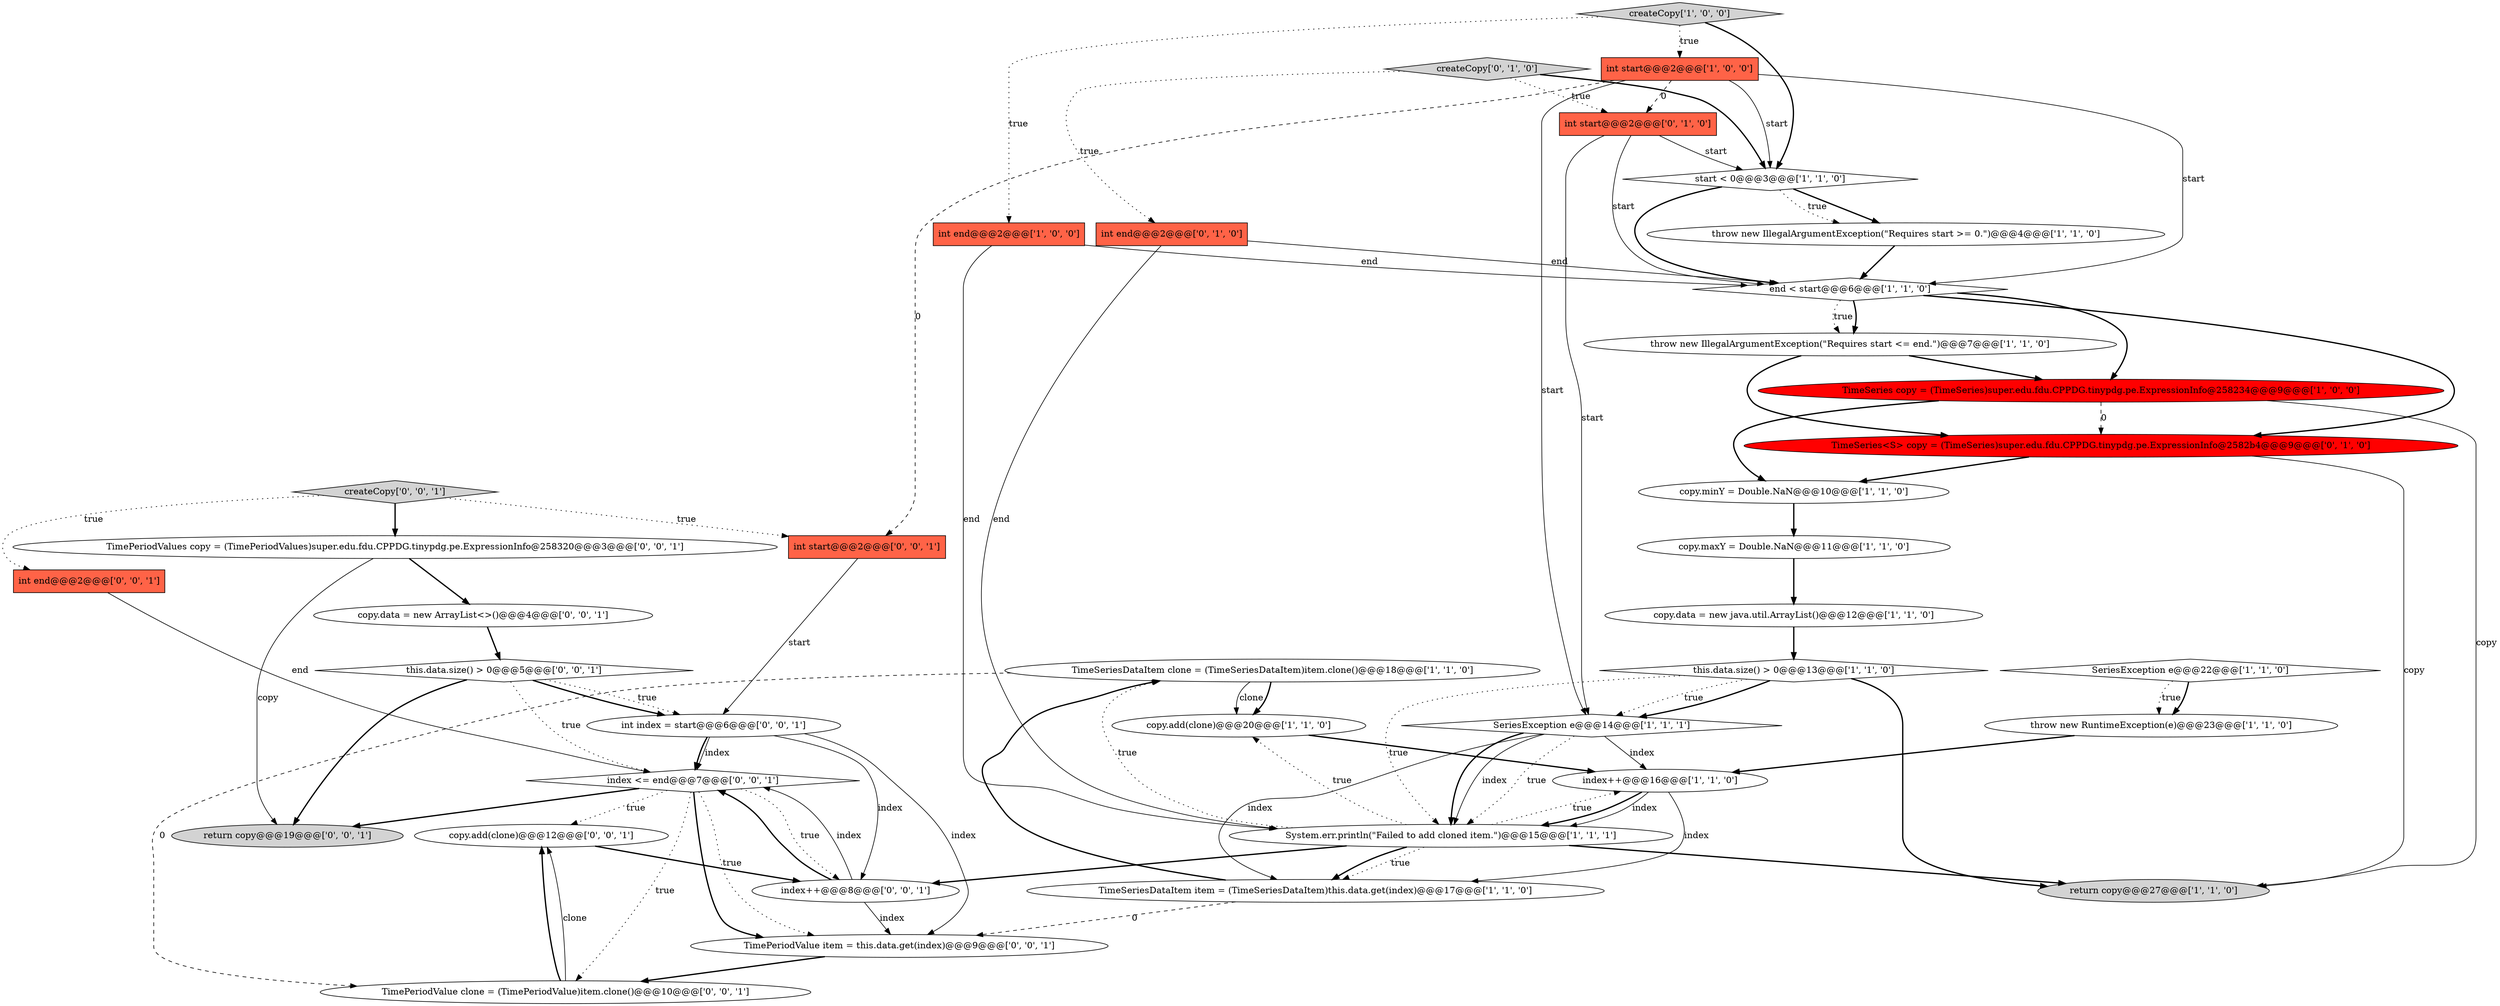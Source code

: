 digraph {
27 [style = filled, label = "return copy@@@19@@@['0', '0', '1']", fillcolor = lightgray, shape = ellipse image = "AAA0AAABBB3BBB"];
3 [style = filled, label = "TimeSeries copy = (TimeSeries)super.edu.fdu.CPPDG.tinypdg.pe.ExpressionInfo@258234@@@9@@@['1', '0', '0']", fillcolor = red, shape = ellipse image = "AAA1AAABBB1BBB"];
16 [style = filled, label = "System.err.println(\"Failed to add cloned item.\")@@@15@@@['1', '1', '1']", fillcolor = white, shape = ellipse image = "AAA0AAABBB1BBB"];
8 [style = filled, label = "return copy@@@27@@@['1', '1', '0']", fillcolor = lightgray, shape = ellipse image = "AAA0AAABBB1BBB"];
20 [style = filled, label = "createCopy['1', '0', '0']", fillcolor = lightgray, shape = diamond image = "AAA0AAABBB1BBB"];
15 [style = filled, label = "SeriesException e@@@14@@@['1', '1', '1']", fillcolor = white, shape = diamond image = "AAA0AAABBB1BBB"];
33 [style = filled, label = "copy.data = new ArrayList<>()@@@4@@@['0', '0', '1']", fillcolor = white, shape = ellipse image = "AAA0AAABBB3BBB"];
9 [style = filled, label = "TimeSeriesDataItem item = (TimeSeriesDataItem)this.data.get(index)@@@17@@@['1', '1', '0']", fillcolor = white, shape = ellipse image = "AAA0AAABBB1BBB"];
25 [style = filled, label = "int end@@@2@@@['0', '0', '1']", fillcolor = tomato, shape = box image = "AAA0AAABBB3BBB"];
29 [style = filled, label = "copy.add(clone)@@@12@@@['0', '0', '1']", fillcolor = white, shape = ellipse image = "AAA0AAABBB3BBB"];
12 [style = filled, label = "throw new IllegalArgumentException(\"Requires start >= 0.\")@@@4@@@['1', '1', '0']", fillcolor = white, shape = ellipse image = "AAA0AAABBB1BBB"];
31 [style = filled, label = "TimePeriodValues copy = (TimePeriodValues)super.edu.fdu.CPPDG.tinypdg.pe.ExpressionInfo@258320@@@3@@@['0', '0', '1']", fillcolor = white, shape = ellipse image = "AAA0AAABBB3BBB"];
28 [style = filled, label = "TimePeriodValue item = this.data.get(index)@@@9@@@['0', '0', '1']", fillcolor = white, shape = ellipse image = "AAA0AAABBB3BBB"];
21 [style = filled, label = "TimeSeries<S> copy = (TimeSeries)super.edu.fdu.CPPDG.tinypdg.pe.ExpressionInfo@2582b4@@@9@@@['0', '1', '0']", fillcolor = red, shape = ellipse image = "AAA1AAABBB2BBB"];
22 [style = filled, label = "int end@@@2@@@['0', '1', '0']", fillcolor = tomato, shape = box image = "AAA0AAABBB2BBB"];
19 [style = filled, label = "copy.add(clone)@@@20@@@['1', '1', '0']", fillcolor = white, shape = ellipse image = "AAA0AAABBB1BBB"];
35 [style = filled, label = "index <= end@@@7@@@['0', '0', '1']", fillcolor = white, shape = diamond image = "AAA0AAABBB3BBB"];
1 [style = filled, label = "copy.maxY = Double.NaN@@@11@@@['1', '1', '0']", fillcolor = white, shape = ellipse image = "AAA0AAABBB1BBB"];
32 [style = filled, label = "int start@@@2@@@['0', '0', '1']", fillcolor = tomato, shape = box image = "AAA0AAABBB3BBB"];
2 [style = filled, label = "int end@@@2@@@['1', '0', '0']", fillcolor = tomato, shape = box image = "AAA0AAABBB1BBB"];
26 [style = filled, label = "createCopy['0', '0', '1']", fillcolor = lightgray, shape = diamond image = "AAA0AAABBB3BBB"];
30 [style = filled, label = "index++@@@8@@@['0', '0', '1']", fillcolor = white, shape = ellipse image = "AAA0AAABBB3BBB"];
18 [style = filled, label = "throw new IllegalArgumentException(\"Requires start <= end.\")@@@7@@@['1', '1', '0']", fillcolor = white, shape = ellipse image = "AAA0AAABBB1BBB"];
7 [style = filled, label = "copy.minY = Double.NaN@@@10@@@['1', '1', '0']", fillcolor = white, shape = ellipse image = "AAA0AAABBB1BBB"];
14 [style = filled, label = "int start@@@2@@@['1', '0', '0']", fillcolor = tomato, shape = box image = "AAA1AAABBB1BBB"];
13 [style = filled, label = "end < start@@@6@@@['1', '1', '0']", fillcolor = white, shape = diamond image = "AAA0AAABBB1BBB"];
5 [style = filled, label = "TimeSeriesDataItem clone = (TimeSeriesDataItem)item.clone()@@@18@@@['1', '1', '0']", fillcolor = white, shape = ellipse image = "AAA0AAABBB1BBB"];
24 [style = filled, label = "createCopy['0', '1', '0']", fillcolor = lightgray, shape = diamond image = "AAA0AAABBB2BBB"];
4 [style = filled, label = "copy.data = new java.util.ArrayList()@@@12@@@['1', '1', '0']", fillcolor = white, shape = ellipse image = "AAA0AAABBB1BBB"];
34 [style = filled, label = "this.data.size() > 0@@@5@@@['0', '0', '1']", fillcolor = white, shape = diamond image = "AAA0AAABBB3BBB"];
37 [style = filled, label = "TimePeriodValue clone = (TimePeriodValue)item.clone()@@@10@@@['0', '0', '1']", fillcolor = white, shape = ellipse image = "AAA0AAABBB3BBB"];
23 [style = filled, label = "int start@@@2@@@['0', '1', '0']", fillcolor = tomato, shape = box image = "AAA1AAABBB2BBB"];
11 [style = filled, label = "index++@@@16@@@['1', '1', '0']", fillcolor = white, shape = ellipse image = "AAA0AAABBB1BBB"];
10 [style = filled, label = "start < 0@@@3@@@['1', '1', '0']", fillcolor = white, shape = diamond image = "AAA0AAABBB1BBB"];
6 [style = filled, label = "throw new RuntimeException(e)@@@23@@@['1', '1', '0']", fillcolor = white, shape = ellipse image = "AAA0AAABBB1BBB"];
36 [style = filled, label = "int index = start@@@6@@@['0', '0', '1']", fillcolor = white, shape = ellipse image = "AAA0AAABBB3BBB"];
17 [style = filled, label = "this.data.size() > 0@@@13@@@['1', '1', '0']", fillcolor = white, shape = diamond image = "AAA0AAABBB1BBB"];
0 [style = filled, label = "SeriesException e@@@22@@@['1', '1', '0']", fillcolor = white, shape = diamond image = "AAA0AAABBB1BBB"];
18->3 [style = bold, label=""];
16->9 [style = dotted, label="true"];
29->30 [style = bold, label=""];
2->16 [style = solid, label="end"];
14->10 [style = solid, label="start"];
19->11 [style = bold, label=""];
21->8 [style = solid, label="copy"];
0->6 [style = dotted, label="true"];
31->27 [style = solid, label="copy"];
14->15 [style = solid, label="start"];
30->28 [style = solid, label="index"];
17->15 [style = dotted, label="true"];
15->16 [style = solid, label="index"];
10->12 [style = bold, label=""];
6->11 [style = bold, label=""];
30->35 [style = solid, label="index"];
5->19 [style = solid, label="clone"];
16->5 [style = dotted, label="true"];
9->5 [style = bold, label=""];
23->15 [style = solid, label="start"];
36->35 [style = solid, label="index"];
15->11 [style = solid, label="index"];
35->37 [style = dotted, label="true"];
23->10 [style = solid, label="start"];
16->9 [style = bold, label=""];
14->13 [style = solid, label="start"];
24->10 [style = bold, label=""];
11->16 [style = bold, label=""];
1->4 [style = bold, label=""];
28->37 [style = bold, label=""];
7->1 [style = bold, label=""];
3->21 [style = dashed, label="0"];
22->13 [style = solid, label="end"];
37->29 [style = bold, label=""];
15->16 [style = dotted, label="true"];
35->30 [style = dotted, label="true"];
17->16 [style = dotted, label="true"];
35->28 [style = bold, label=""];
3->7 [style = bold, label=""];
26->32 [style = dotted, label="true"];
24->22 [style = dotted, label="true"];
31->33 [style = bold, label=""];
34->36 [style = bold, label=""];
17->15 [style = bold, label=""];
21->7 [style = bold, label=""];
36->35 [style = bold, label=""];
16->11 [style = dotted, label="true"];
11->9 [style = solid, label="index"];
13->18 [style = bold, label=""];
5->37 [style = dashed, label="0"];
35->29 [style = dotted, label="true"];
17->8 [style = bold, label=""];
13->18 [style = dotted, label="true"];
3->8 [style = solid, label="copy"];
4->17 [style = bold, label=""];
16->8 [style = bold, label=""];
36->28 [style = solid, label="index"];
34->36 [style = dotted, label="true"];
20->14 [style = dotted, label="true"];
22->16 [style = solid, label="end"];
5->19 [style = bold, label=""];
12->13 [style = bold, label=""];
26->31 [style = bold, label=""];
14->23 [style = dashed, label="0"];
14->32 [style = dashed, label="0"];
24->23 [style = dotted, label="true"];
30->35 [style = bold, label=""];
10->13 [style = bold, label=""];
34->35 [style = dotted, label="true"];
16->30 [style = bold, label=""];
23->13 [style = solid, label="start"];
25->35 [style = solid, label="end"];
32->36 [style = solid, label="start"];
18->21 [style = bold, label=""];
2->13 [style = solid, label="end"];
16->19 [style = dotted, label="true"];
37->29 [style = solid, label="clone"];
35->27 [style = bold, label=""];
10->12 [style = dotted, label="true"];
0->6 [style = bold, label=""];
26->25 [style = dotted, label="true"];
9->28 [style = dashed, label="0"];
11->16 [style = solid, label="index"];
15->16 [style = bold, label=""];
36->30 [style = solid, label="index"];
20->10 [style = bold, label=""];
13->3 [style = bold, label=""];
20->2 [style = dotted, label="true"];
35->28 [style = dotted, label="true"];
15->9 [style = solid, label="index"];
13->21 [style = bold, label=""];
33->34 [style = bold, label=""];
34->27 [style = bold, label=""];
}
